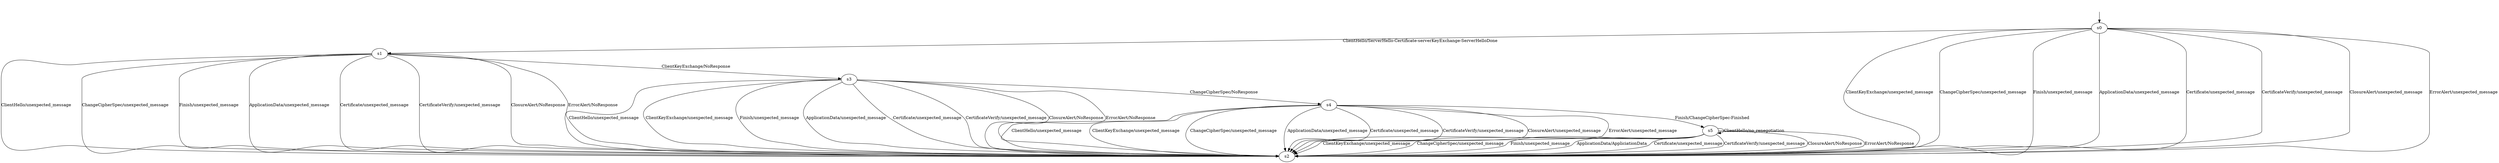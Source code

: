 digraph model {
s0 [label="s0"];
s1 [label="s1"];
s2 [label="s2"];
s3 [label="s3"];
s4 [label="s4"];
s5 [label="s5"];
s0 -> s1 [label="ClientHello/ServerHello-Certificate-serverKeyExchange-ServerHelloDone"];
s0 -> s2 [label="ClientKeyExchange/unexpected_message"];
s0 -> s2 [label="ChangeCipherSpec/unexpected_message"];
s0 -> s2 [label="Finish/unexpected_message"];
s0 -> s2 [label="ApplicationData/unexpected_message"];
s0 -> s2 [label="Certificate/unexpected_message"];
s0 -> s2 [label="CertificateVerify/unexpected_message"];
s0 -> s2 [label="ClosureAlert/unexpected_message"];
s0 -> s2 [label="ErrorAlert/unexpected_message"];
s1 -> s2 [label="ClientHello/unexpected_message"];
s1 -> s3 [label="ClientKeyExchange/NoResponse"];
s1 -> s2 [label="ChangeCipherSpec/unexpected_message"];
s1 -> s2 [label="Finish/unexpected_message"];
s1 -> s2 [label="ApplicationData/unexpected_message"];
s1 -> s2 [label="Certificate/unexpected_message"];
s1 -> s2 [label="CertificateVerify/unexpected_message"];
s1 -> s2 [label="ClosureAlert/NoResponse"];
s1 -> s2 [label="ErrorAlert/NoResponse"];
s3 -> s2 [label="ClientHello/unexpected_message"];
s3 -> s2 [label="ClientKeyExchange/unexpected_message"];
s3 -> s4 [label="ChangeCipherSpec/NoResponse"];
s3 -> s2 [label="Finish/unexpected_message"];
s3 -> s2 [label="ApplicationData/unexpected_message"];
s3 -> s2 [label="Certificate/unexpected_message"];
s3 -> s2 [label="CertificateVerify/unexpected_message"];
s3 -> s2 [label="ClosureAlert/NoResponse"];
s3 -> s2 [label="ErrorAlert/NoResponse"];
s4 -> s2 [label="ClientHello/unexpected_message"];
s4 -> s2 [label="ClientKeyExchange/unexpected_message"];
s4 -> s2 [label="ChangeCipherSpec/unexpected_message"];
s4 -> s5 [label="Finish/ChangeCipherSpec-Finished"];
s4 -> s2 [label="ApplicationData/unexpected_message"];
s4 -> s2 [label="Certificate/unexpected_message"];
s4 -> s2 [label="CertificateVerify/unexpected_message"];
s4 -> s2 [label="ClosureAlert/unexpected_message"];
s4 -> s2 [label="ErrorAlert/unexpected_message"];
s5 -> s5 [label="ClientHello/no_renegotiation"];
s5 -> s2 [label="ClientKeyExchange/unexpected_message"];
s5 -> s2 [label="ChangeCipherSpec/unexpected_message"];
s5 -> s2 [label="Finish/unexpected_message"];
s5 -> s2 [label="ApplicationData/AppliciationData"];
s5 -> s2 [label="Certificate/unexpected_message"];
s5 -> s2 [label="CertificateVerify/unexpected_message"];
s5 -> s2 [label="ClosureAlert/NoResponse"];
s5 -> s2 [label="ErrorAlert/NoResponse"];
__start0 [shape=none, label=""];
__start0 -> s0 [label=""];
}
